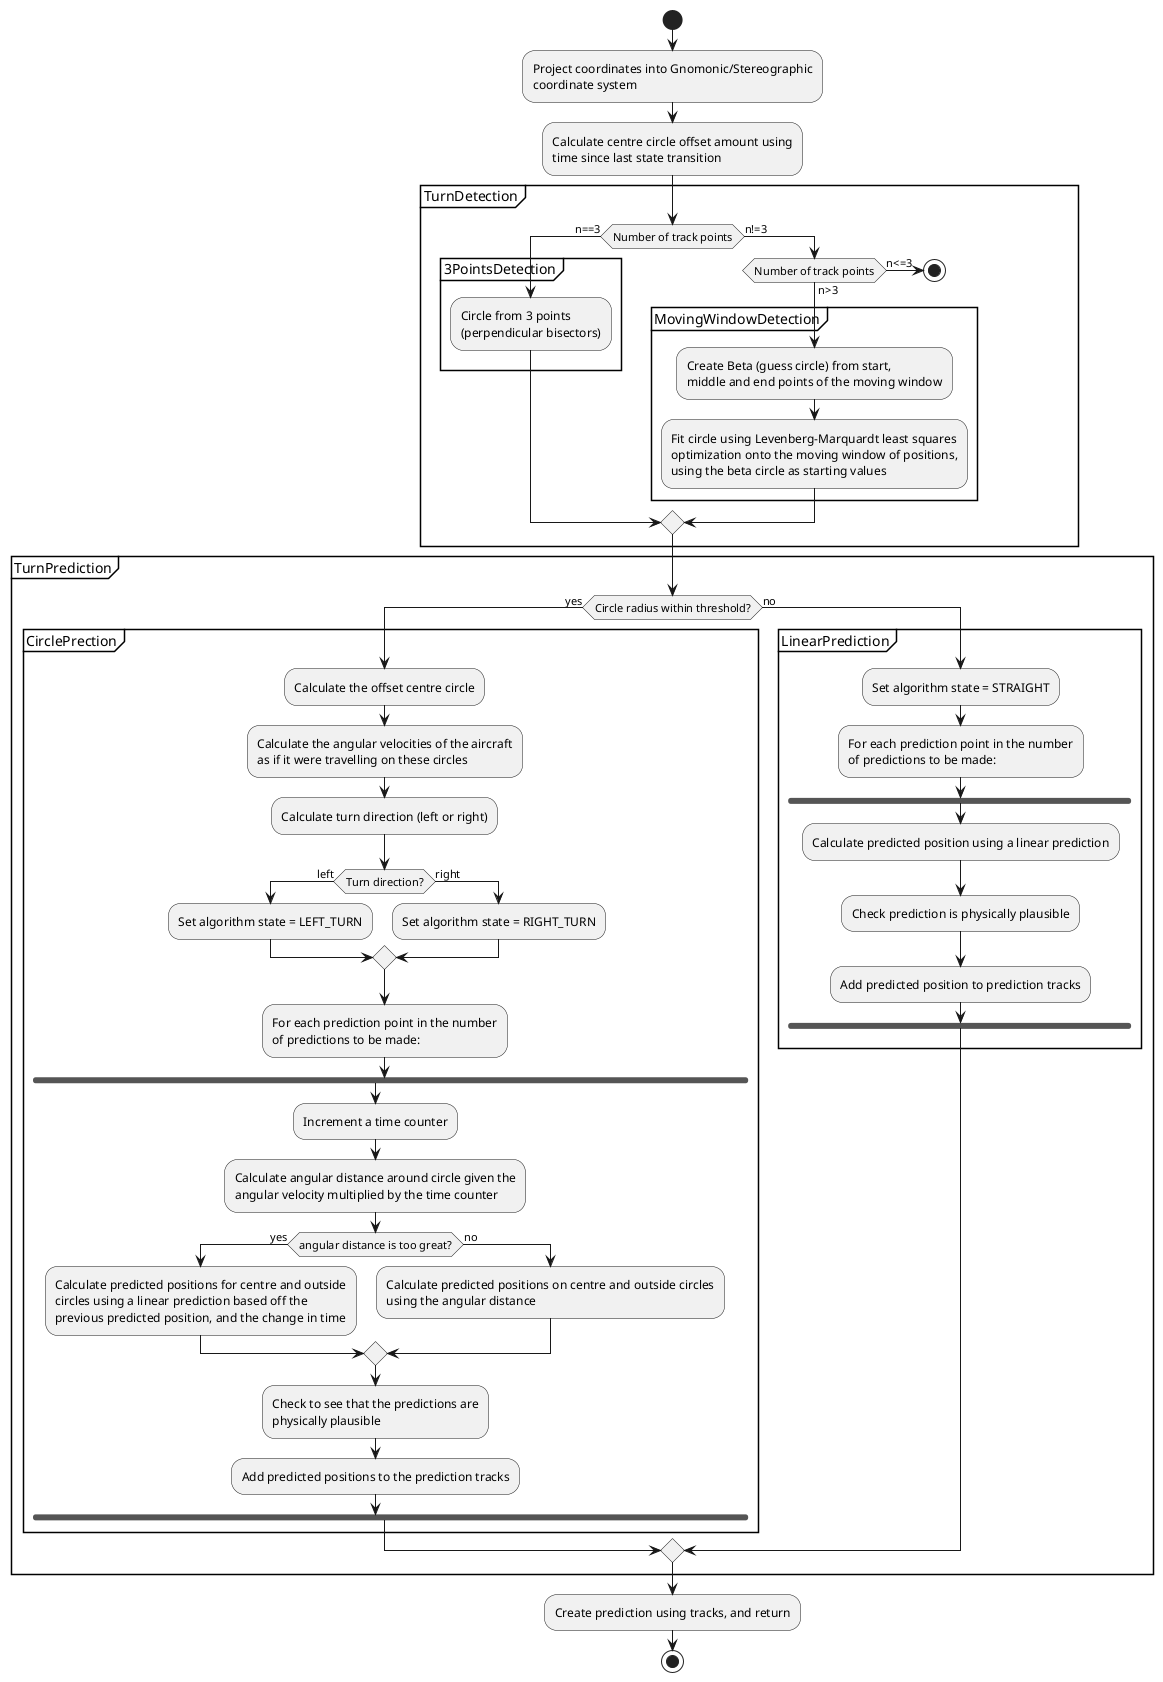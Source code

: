 @startuml
start
:Project coordinates into Gnomonic/Stereographic
coordinate system;
:Calculate centre circle offset amount using
time since last state transition;

partition TurnDetection {
  if (Number of track points) then (n==3)
    partition 3PointsDetection {
      :Circle from 3 points
      (perpendicular bisectors);
    }
  else (n!=3)
    if (Number of track points) then (n>3)
      partition MovingWindowDetection {
        :Create Beta (guess circle) from start,
        middle and end points of the moving window;
        :Fit circle using Levenberg-Marquardt least squares
        optimization onto the moving window of positions,
        using the beta circle as starting values;
      }
    else (n<=3)
      stop
    endif
  endif
}
partition TurnPrediction {
  if (Circle radius within threshold?) then (yes)
    partition CirclePrection {
      :Calculate the offset centre circle;
      :Calculate the angular velocities of the aircraft
      as if it were travelling on these circles;
      :Calculate turn direction (left or right);
      if (Turn direction?) then (left)
        :Set algorithm state = LEFT_TURN;
      else (right)
        :Set algorithm state = RIGHT_TURN;
      endif

      :For each prediction point in the number
      of predictions to be made:;

      fork
      :Increment a time counter;
      :Calculate angular distance around circle given the
      angular velocity multiplied by the time counter;

      if (angular distance is too great?) then (yes)
        :Calculate predicted positions for centre and outside
        circles using a linear prediction based off the
        previous predicted position, and the change in time;
      else (no)
        :Calculate predicted positions on centre and outside circles
        using the angular distance;
      endif

      :Check to see that the predictions are
      physically plausible;

      :Add predicted positions to the prediction tracks;

      end fork

    }
  else (no)
    partition LinearPrediction {
      :Set algorithm state = STRAIGHT;

      :For each prediction point in the number
      of predictions to be made:;

      fork
      :Calculate predicted position using a linear prediction;
      :Check prediction is physically plausible;
      :Add predicted position to prediction tracks;
      end fork
    }
  endif
}

:Create prediction using tracks, and return;

stop
@enduml

